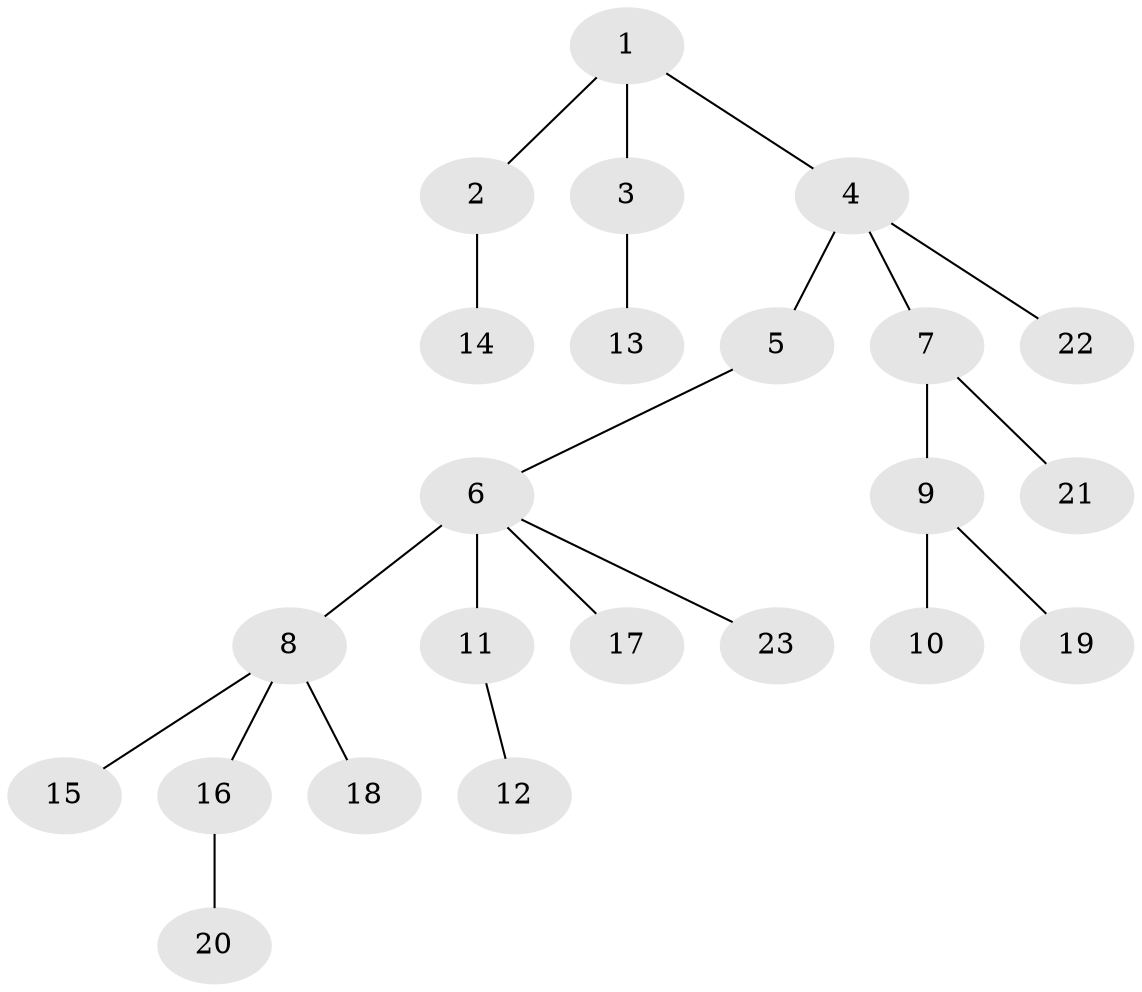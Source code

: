 // original degree distribution, {5: 0.0410958904109589, 3: 0.136986301369863, 6: 0.0273972602739726, 4: 0.0410958904109589, 2: 0.273972602739726, 1: 0.4794520547945205}
// Generated by graph-tools (version 1.1) at 2025/51/03/04/25 22:51:35]
// undirected, 23 vertices, 22 edges
graph export_dot {
  node [color=gray90,style=filled];
  1;
  2;
  3;
  4;
  5;
  6;
  7;
  8;
  9;
  10;
  11;
  12;
  13;
  14;
  15;
  16;
  17;
  18;
  19;
  20;
  21;
  22;
  23;
  1 -- 2 [weight=1.0];
  1 -- 3 [weight=1.0];
  1 -- 4 [weight=1.0];
  2 -- 14 [weight=1.0];
  3 -- 13 [weight=1.0];
  4 -- 5 [weight=1.0];
  4 -- 7 [weight=1.0];
  4 -- 22 [weight=1.0];
  5 -- 6 [weight=1.0];
  6 -- 8 [weight=1.0];
  6 -- 11 [weight=4.0];
  6 -- 17 [weight=1.0];
  6 -- 23 [weight=1.0];
  7 -- 9 [weight=1.0];
  7 -- 21 [weight=1.0];
  8 -- 15 [weight=1.0];
  8 -- 16 [weight=1.0];
  8 -- 18 [weight=1.0];
  9 -- 10 [weight=1.0];
  9 -- 19 [weight=1.0];
  11 -- 12 [weight=1.0];
  16 -- 20 [weight=2.0];
}
